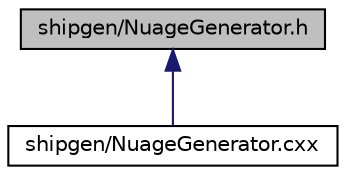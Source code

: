 digraph "shipgen/NuageGenerator.h"
{
 // LATEX_PDF_SIZE
  edge [fontname="Helvetica",fontsize="10",labelfontname="Helvetica",labelfontsize="10"];
  node [fontname="Helvetica",fontsize="10",shape=record];
  Node1 [label="shipgen/NuageGenerator.h",height=0.2,width=0.4,color="black", fillcolor="grey75", style="filled", fontcolor="black",tooltip=" "];
  Node1 -> Node2 [dir="back",color="midnightblue",fontsize="10",style="solid",fontname="Helvetica"];
  Node2 [label="shipgen/NuageGenerator.cxx",height=0.2,width=0.4,color="black", fillcolor="white", style="filled",URL="$NuageGenerator_8cxx.html",tooltip=" "];
}
